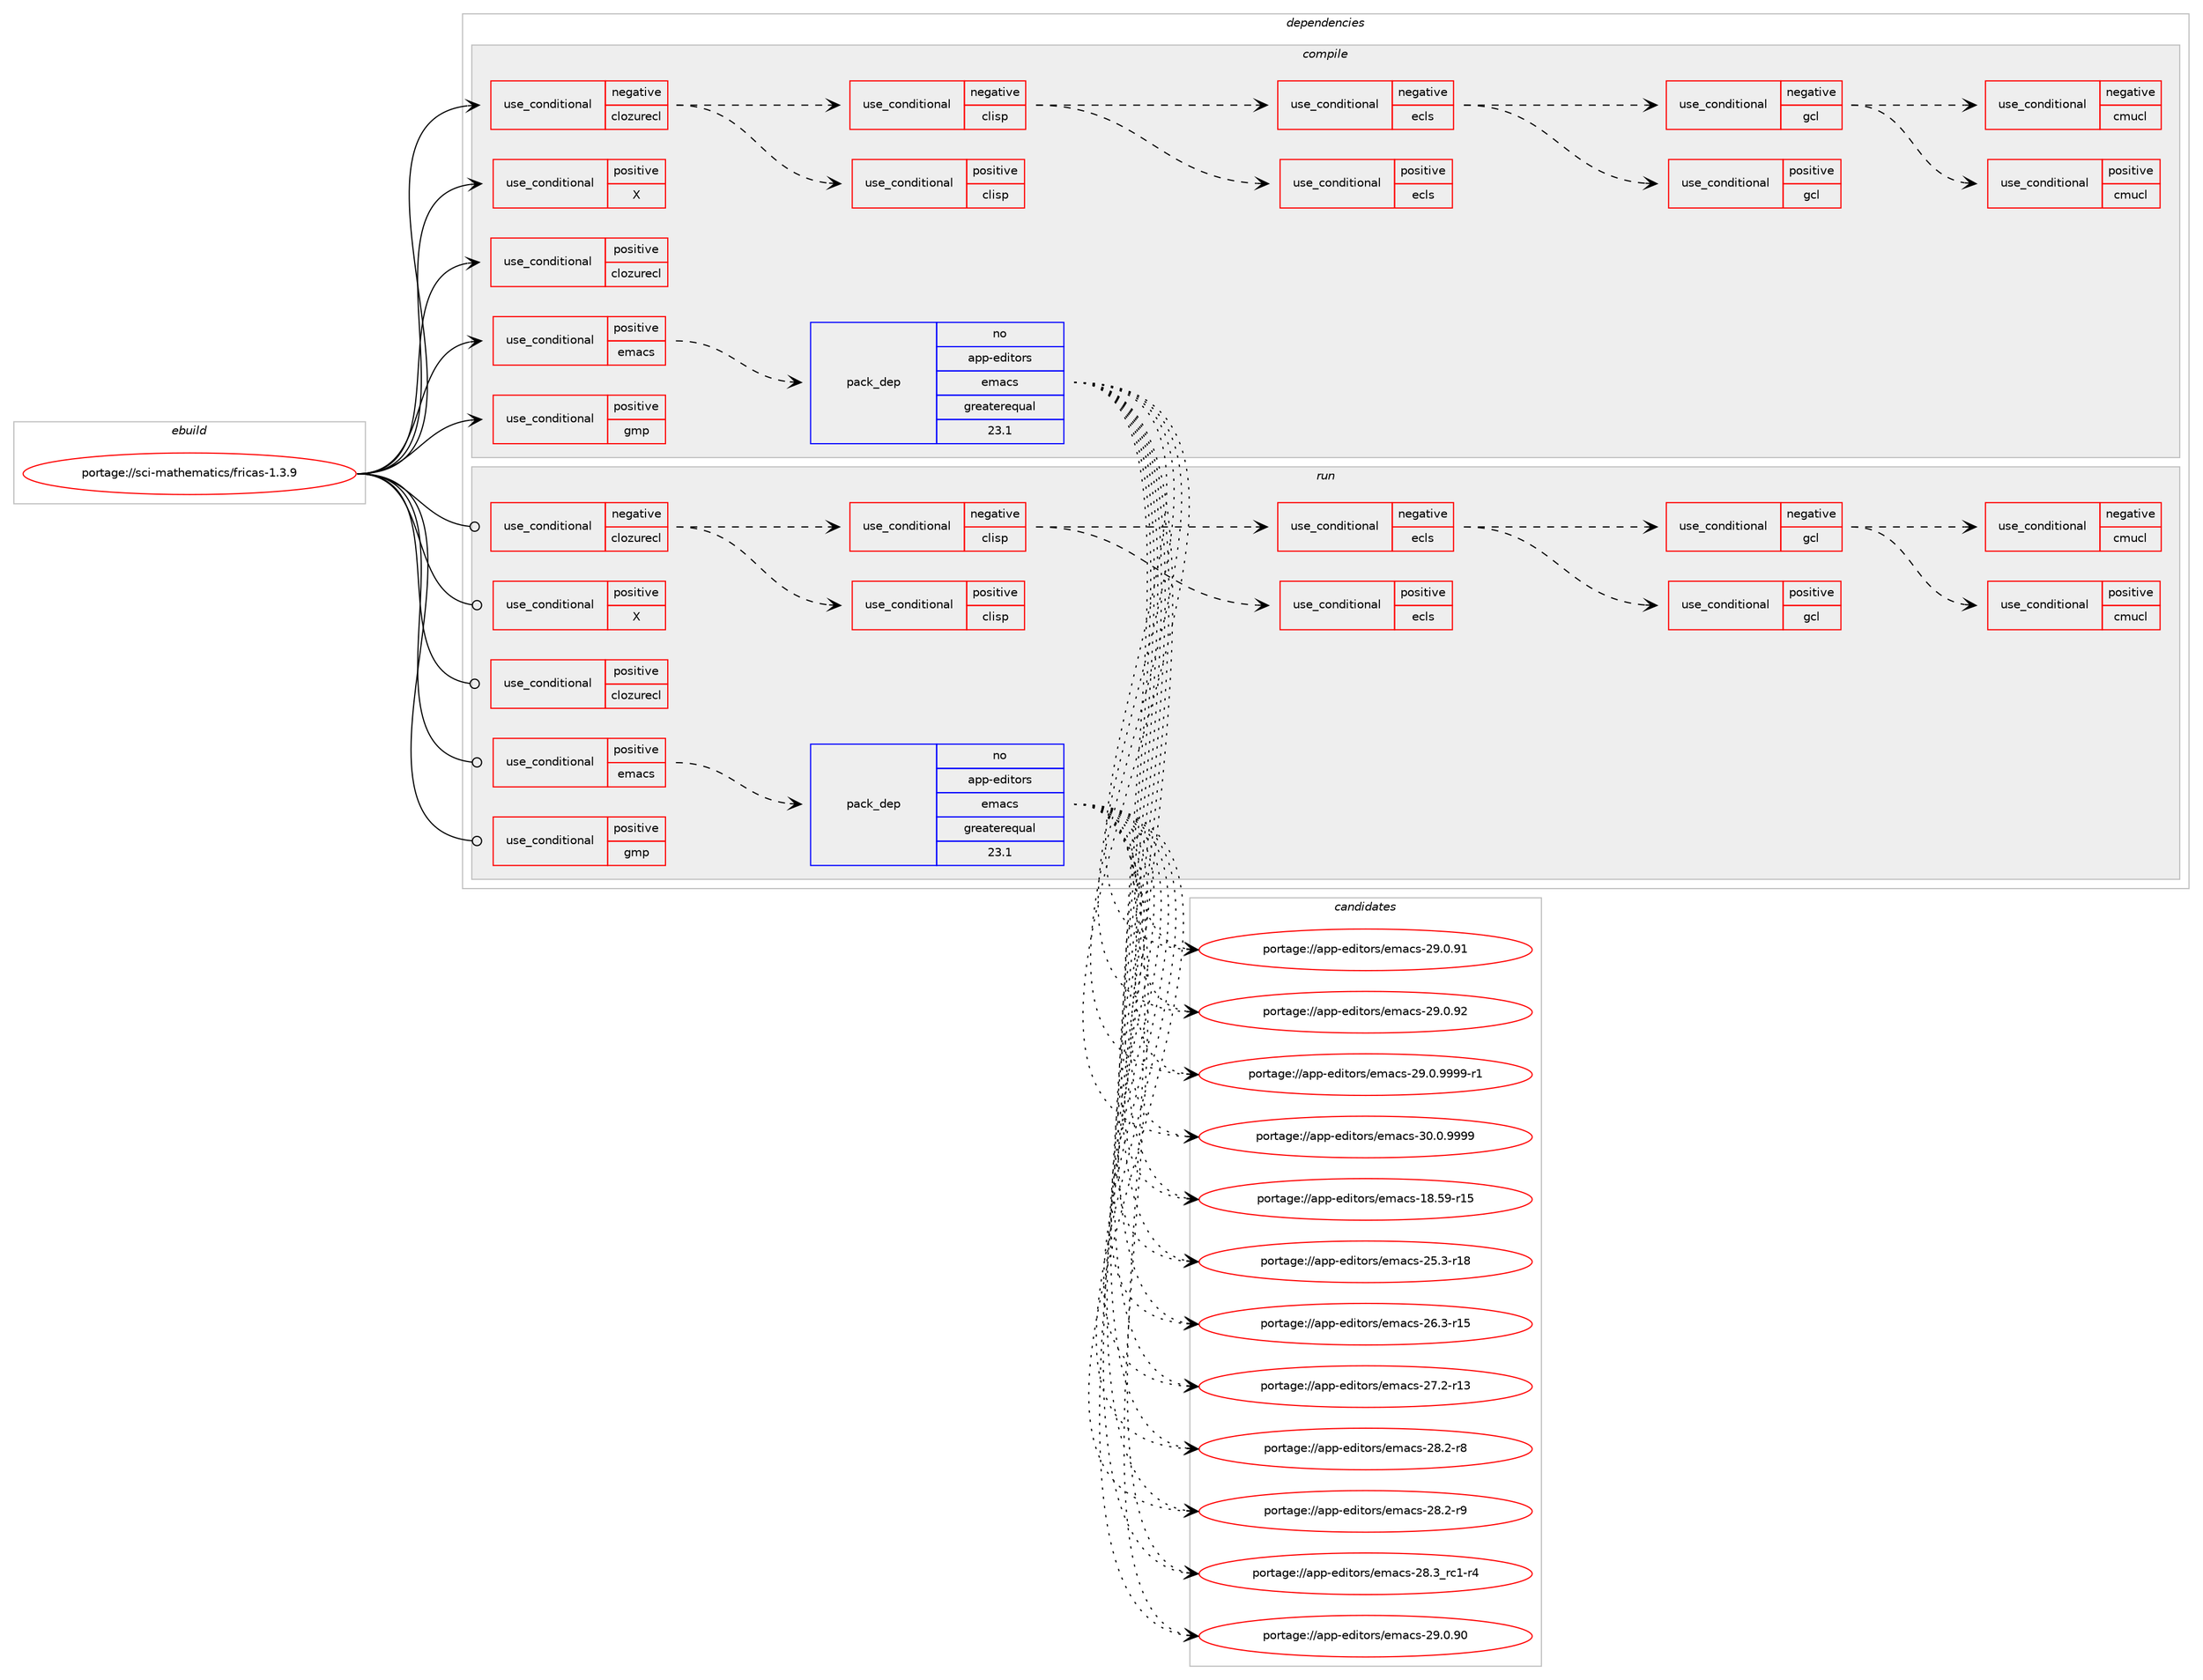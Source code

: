 digraph prolog {

# *************
# Graph options
# *************

newrank=true;
concentrate=true;
compound=true;
graph [rankdir=LR,fontname=Helvetica,fontsize=10,ranksep=1.5];#, ranksep=2.5, nodesep=0.2];
edge  [arrowhead=vee];
node  [fontname=Helvetica,fontsize=10];

# **********
# The ebuild
# **********

subgraph cluster_leftcol {
color=gray;
rank=same;
label=<<i>ebuild</i>>;
id [label="portage://sci-mathematics/fricas-1.3.9", color=red, width=4, href="../sci-mathematics/fricas-1.3.9.svg"];
}

# ****************
# The dependencies
# ****************

subgraph cluster_midcol {
color=gray;
label=<<i>dependencies</i>>;
subgraph cluster_compile {
fillcolor="#eeeeee";
style=filled;
label=<<i>compile</i>>;
subgraph cond66 {
dependency159 [label=<<TABLE BORDER="0" CELLBORDER="1" CELLSPACING="0" CELLPADDING="4"><TR><TD ROWSPAN="3" CELLPADDING="10">use_conditional</TD></TR><TR><TD>negative</TD></TR><TR><TD>clozurecl</TD></TR></TABLE>>, shape=none, color=red];
subgraph cond67 {
dependency160 [label=<<TABLE BORDER="0" CELLBORDER="1" CELLSPACING="0" CELLPADDING="4"><TR><TD ROWSPAN="3" CELLPADDING="10">use_conditional</TD></TR><TR><TD>positive</TD></TR><TR><TD>clisp</TD></TR></TABLE>>, shape=none, color=red];
# *** BEGIN UNKNOWN DEPENDENCY TYPE (TODO) ***
# dependency160 -> package_dependency(portage://sci-mathematics/fricas-1.3.9,install,no,dev-lisp,clisp,none,[,,],any_same_slot,[])
# *** END UNKNOWN DEPENDENCY TYPE (TODO) ***

}
dependency159:e -> dependency160:w [weight=20,style="dashed",arrowhead="vee"];
subgraph cond68 {
dependency161 [label=<<TABLE BORDER="0" CELLBORDER="1" CELLSPACING="0" CELLPADDING="4"><TR><TD ROWSPAN="3" CELLPADDING="10">use_conditional</TD></TR><TR><TD>negative</TD></TR><TR><TD>clisp</TD></TR></TABLE>>, shape=none, color=red];
subgraph cond69 {
dependency162 [label=<<TABLE BORDER="0" CELLBORDER="1" CELLSPACING="0" CELLPADDING="4"><TR><TD ROWSPAN="3" CELLPADDING="10">use_conditional</TD></TR><TR><TD>positive</TD></TR><TR><TD>ecls</TD></TR></TABLE>>, shape=none, color=red];
# *** BEGIN UNKNOWN DEPENDENCY TYPE (TODO) ***
# dependency162 -> package_dependency(portage://sci-mathematics/fricas-1.3.9,install,no,dev-lisp,ecls,none,[,,],any_same_slot,[])
# *** END UNKNOWN DEPENDENCY TYPE (TODO) ***

}
dependency161:e -> dependency162:w [weight=20,style="dashed",arrowhead="vee"];
subgraph cond70 {
dependency163 [label=<<TABLE BORDER="0" CELLBORDER="1" CELLSPACING="0" CELLPADDING="4"><TR><TD ROWSPAN="3" CELLPADDING="10">use_conditional</TD></TR><TR><TD>negative</TD></TR><TR><TD>ecls</TD></TR></TABLE>>, shape=none, color=red];
subgraph cond71 {
dependency164 [label=<<TABLE BORDER="0" CELLBORDER="1" CELLSPACING="0" CELLPADDING="4"><TR><TD ROWSPAN="3" CELLPADDING="10">use_conditional</TD></TR><TR><TD>positive</TD></TR><TR><TD>gcl</TD></TR></TABLE>>, shape=none, color=red];
# *** BEGIN UNKNOWN DEPENDENCY TYPE (TODO) ***
# dependency164 -> package_dependency(portage://sci-mathematics/fricas-1.3.9,install,no,dev-lisp,gcl,none,[,,],any_same_slot,[])
# *** END UNKNOWN DEPENDENCY TYPE (TODO) ***

}
dependency163:e -> dependency164:w [weight=20,style="dashed",arrowhead="vee"];
subgraph cond72 {
dependency165 [label=<<TABLE BORDER="0" CELLBORDER="1" CELLSPACING="0" CELLPADDING="4"><TR><TD ROWSPAN="3" CELLPADDING="10">use_conditional</TD></TR><TR><TD>negative</TD></TR><TR><TD>gcl</TD></TR></TABLE>>, shape=none, color=red];
subgraph cond73 {
dependency166 [label=<<TABLE BORDER="0" CELLBORDER="1" CELLSPACING="0" CELLPADDING="4"><TR><TD ROWSPAN="3" CELLPADDING="10">use_conditional</TD></TR><TR><TD>positive</TD></TR><TR><TD>cmucl</TD></TR></TABLE>>, shape=none, color=red];
# *** BEGIN UNKNOWN DEPENDENCY TYPE (TODO) ***
# dependency166 -> package_dependency(portage://sci-mathematics/fricas-1.3.9,install,no,dev-lisp,cmucl,none,[,,],any_same_slot,[])
# *** END UNKNOWN DEPENDENCY TYPE (TODO) ***

}
dependency165:e -> dependency166:w [weight=20,style="dashed",arrowhead="vee"];
subgraph cond74 {
dependency167 [label=<<TABLE BORDER="0" CELLBORDER="1" CELLSPACING="0" CELLPADDING="4"><TR><TD ROWSPAN="3" CELLPADDING="10">use_conditional</TD></TR><TR><TD>negative</TD></TR><TR><TD>cmucl</TD></TR></TABLE>>, shape=none, color=red];
# *** BEGIN UNKNOWN DEPENDENCY TYPE (TODO) ***
# dependency167 -> package_dependency(portage://sci-mathematics/fricas-1.3.9,install,no,dev-lisp,sbcl,none,[,,],any_same_slot,[])
# *** END UNKNOWN DEPENDENCY TYPE (TODO) ***

}
dependency165:e -> dependency167:w [weight=20,style="dashed",arrowhead="vee"];
}
dependency163:e -> dependency165:w [weight=20,style="dashed",arrowhead="vee"];
}
dependency161:e -> dependency163:w [weight=20,style="dashed",arrowhead="vee"];
}
dependency159:e -> dependency161:w [weight=20,style="dashed",arrowhead="vee"];
}
id:e -> dependency159:w [weight=20,style="solid",arrowhead="vee"];
subgraph cond75 {
dependency168 [label=<<TABLE BORDER="0" CELLBORDER="1" CELLSPACING="0" CELLPADDING="4"><TR><TD ROWSPAN="3" CELLPADDING="10">use_conditional</TD></TR><TR><TD>positive</TD></TR><TR><TD>X</TD></TR></TABLE>>, shape=none, color=red];
# *** BEGIN UNKNOWN DEPENDENCY TYPE (TODO) ***
# dependency168 -> package_dependency(portage://sci-mathematics/fricas-1.3.9,install,no,x11-libs,libXpm,none,[,,],[],[])
# *** END UNKNOWN DEPENDENCY TYPE (TODO) ***

# *** BEGIN UNKNOWN DEPENDENCY TYPE (TODO) ***
# dependency168 -> package_dependency(portage://sci-mathematics/fricas-1.3.9,install,no,x11-libs,libICE,none,[,,],[],[])
# *** END UNKNOWN DEPENDENCY TYPE (TODO) ***

}
id:e -> dependency168:w [weight=20,style="solid",arrowhead="vee"];
subgraph cond76 {
dependency169 [label=<<TABLE BORDER="0" CELLBORDER="1" CELLSPACING="0" CELLPADDING="4"><TR><TD ROWSPAN="3" CELLPADDING="10">use_conditional</TD></TR><TR><TD>positive</TD></TR><TR><TD>clozurecl</TD></TR></TABLE>>, shape=none, color=red];
# *** BEGIN UNKNOWN DEPENDENCY TYPE (TODO) ***
# dependency169 -> package_dependency(portage://sci-mathematics/fricas-1.3.9,install,no,dev-lisp,clozurecl,none,[,,],any_same_slot,[])
# *** END UNKNOWN DEPENDENCY TYPE (TODO) ***

}
id:e -> dependency169:w [weight=20,style="solid",arrowhead="vee"];
subgraph cond77 {
dependency170 [label=<<TABLE BORDER="0" CELLBORDER="1" CELLSPACING="0" CELLPADDING="4"><TR><TD ROWSPAN="3" CELLPADDING="10">use_conditional</TD></TR><TR><TD>positive</TD></TR><TR><TD>emacs</TD></TR></TABLE>>, shape=none, color=red];
subgraph pack86 {
dependency171 [label=<<TABLE BORDER="0" CELLBORDER="1" CELLSPACING="0" CELLPADDING="4" WIDTH="220"><TR><TD ROWSPAN="6" CELLPADDING="30">pack_dep</TD></TR><TR><TD WIDTH="110">no</TD></TR><TR><TD>app-editors</TD></TR><TR><TD>emacs</TD></TR><TR><TD>greaterequal</TD></TR><TR><TD>23.1</TD></TR></TABLE>>, shape=none, color=blue];
}
dependency170:e -> dependency171:w [weight=20,style="dashed",arrowhead="vee"];
}
id:e -> dependency170:w [weight=20,style="solid",arrowhead="vee"];
subgraph cond78 {
dependency172 [label=<<TABLE BORDER="0" CELLBORDER="1" CELLSPACING="0" CELLPADDING="4"><TR><TD ROWSPAN="3" CELLPADDING="10">use_conditional</TD></TR><TR><TD>positive</TD></TR><TR><TD>gmp</TD></TR></TABLE>>, shape=none, color=red];
# *** BEGIN UNKNOWN DEPENDENCY TYPE (TODO) ***
# dependency172 -> package_dependency(portage://sci-mathematics/fricas-1.3.9,install,no,dev-libs,gmp,none,[,,],any_same_slot,[])
# *** END UNKNOWN DEPENDENCY TYPE (TODO) ***

}
id:e -> dependency172:w [weight=20,style="solid",arrowhead="vee"];
}
subgraph cluster_compileandrun {
fillcolor="#eeeeee";
style=filled;
label=<<i>compile and run</i>>;
}
subgraph cluster_run {
fillcolor="#eeeeee";
style=filled;
label=<<i>run</i>>;
subgraph cond79 {
dependency173 [label=<<TABLE BORDER="0" CELLBORDER="1" CELLSPACING="0" CELLPADDING="4"><TR><TD ROWSPAN="3" CELLPADDING="10">use_conditional</TD></TR><TR><TD>negative</TD></TR><TR><TD>clozurecl</TD></TR></TABLE>>, shape=none, color=red];
subgraph cond80 {
dependency174 [label=<<TABLE BORDER="0" CELLBORDER="1" CELLSPACING="0" CELLPADDING="4"><TR><TD ROWSPAN="3" CELLPADDING="10">use_conditional</TD></TR><TR><TD>positive</TD></TR><TR><TD>clisp</TD></TR></TABLE>>, shape=none, color=red];
# *** BEGIN UNKNOWN DEPENDENCY TYPE (TODO) ***
# dependency174 -> package_dependency(portage://sci-mathematics/fricas-1.3.9,run,no,dev-lisp,clisp,none,[,,],any_same_slot,[])
# *** END UNKNOWN DEPENDENCY TYPE (TODO) ***

}
dependency173:e -> dependency174:w [weight=20,style="dashed",arrowhead="vee"];
subgraph cond81 {
dependency175 [label=<<TABLE BORDER="0" CELLBORDER="1" CELLSPACING="0" CELLPADDING="4"><TR><TD ROWSPAN="3" CELLPADDING="10">use_conditional</TD></TR><TR><TD>negative</TD></TR><TR><TD>clisp</TD></TR></TABLE>>, shape=none, color=red];
subgraph cond82 {
dependency176 [label=<<TABLE BORDER="0" CELLBORDER="1" CELLSPACING="0" CELLPADDING="4"><TR><TD ROWSPAN="3" CELLPADDING="10">use_conditional</TD></TR><TR><TD>positive</TD></TR><TR><TD>ecls</TD></TR></TABLE>>, shape=none, color=red];
# *** BEGIN UNKNOWN DEPENDENCY TYPE (TODO) ***
# dependency176 -> package_dependency(portage://sci-mathematics/fricas-1.3.9,run,no,dev-lisp,ecls,none,[,,],any_same_slot,[])
# *** END UNKNOWN DEPENDENCY TYPE (TODO) ***

}
dependency175:e -> dependency176:w [weight=20,style="dashed",arrowhead="vee"];
subgraph cond83 {
dependency177 [label=<<TABLE BORDER="0" CELLBORDER="1" CELLSPACING="0" CELLPADDING="4"><TR><TD ROWSPAN="3" CELLPADDING="10">use_conditional</TD></TR><TR><TD>negative</TD></TR><TR><TD>ecls</TD></TR></TABLE>>, shape=none, color=red];
subgraph cond84 {
dependency178 [label=<<TABLE BORDER="0" CELLBORDER="1" CELLSPACING="0" CELLPADDING="4"><TR><TD ROWSPAN="3" CELLPADDING="10">use_conditional</TD></TR><TR><TD>positive</TD></TR><TR><TD>gcl</TD></TR></TABLE>>, shape=none, color=red];
# *** BEGIN UNKNOWN DEPENDENCY TYPE (TODO) ***
# dependency178 -> package_dependency(portage://sci-mathematics/fricas-1.3.9,run,no,dev-lisp,gcl,none,[,,],any_same_slot,[])
# *** END UNKNOWN DEPENDENCY TYPE (TODO) ***

}
dependency177:e -> dependency178:w [weight=20,style="dashed",arrowhead="vee"];
subgraph cond85 {
dependency179 [label=<<TABLE BORDER="0" CELLBORDER="1" CELLSPACING="0" CELLPADDING="4"><TR><TD ROWSPAN="3" CELLPADDING="10">use_conditional</TD></TR><TR><TD>negative</TD></TR><TR><TD>gcl</TD></TR></TABLE>>, shape=none, color=red];
subgraph cond86 {
dependency180 [label=<<TABLE BORDER="0" CELLBORDER="1" CELLSPACING="0" CELLPADDING="4"><TR><TD ROWSPAN="3" CELLPADDING="10">use_conditional</TD></TR><TR><TD>positive</TD></TR><TR><TD>cmucl</TD></TR></TABLE>>, shape=none, color=red];
# *** BEGIN UNKNOWN DEPENDENCY TYPE (TODO) ***
# dependency180 -> package_dependency(portage://sci-mathematics/fricas-1.3.9,run,no,dev-lisp,cmucl,none,[,,],any_same_slot,[])
# *** END UNKNOWN DEPENDENCY TYPE (TODO) ***

}
dependency179:e -> dependency180:w [weight=20,style="dashed",arrowhead="vee"];
subgraph cond87 {
dependency181 [label=<<TABLE BORDER="0" CELLBORDER="1" CELLSPACING="0" CELLPADDING="4"><TR><TD ROWSPAN="3" CELLPADDING="10">use_conditional</TD></TR><TR><TD>negative</TD></TR><TR><TD>cmucl</TD></TR></TABLE>>, shape=none, color=red];
# *** BEGIN UNKNOWN DEPENDENCY TYPE (TODO) ***
# dependency181 -> package_dependency(portage://sci-mathematics/fricas-1.3.9,run,no,dev-lisp,sbcl,none,[,,],any_same_slot,[])
# *** END UNKNOWN DEPENDENCY TYPE (TODO) ***

}
dependency179:e -> dependency181:w [weight=20,style="dashed",arrowhead="vee"];
}
dependency177:e -> dependency179:w [weight=20,style="dashed",arrowhead="vee"];
}
dependency175:e -> dependency177:w [weight=20,style="dashed",arrowhead="vee"];
}
dependency173:e -> dependency175:w [weight=20,style="dashed",arrowhead="vee"];
}
id:e -> dependency173:w [weight=20,style="solid",arrowhead="odot"];
subgraph cond88 {
dependency182 [label=<<TABLE BORDER="0" CELLBORDER="1" CELLSPACING="0" CELLPADDING="4"><TR><TD ROWSPAN="3" CELLPADDING="10">use_conditional</TD></TR><TR><TD>positive</TD></TR><TR><TD>X</TD></TR></TABLE>>, shape=none, color=red];
# *** BEGIN UNKNOWN DEPENDENCY TYPE (TODO) ***
# dependency182 -> package_dependency(portage://sci-mathematics/fricas-1.3.9,run,no,x11-libs,libXpm,none,[,,],[],[])
# *** END UNKNOWN DEPENDENCY TYPE (TODO) ***

# *** BEGIN UNKNOWN DEPENDENCY TYPE (TODO) ***
# dependency182 -> package_dependency(portage://sci-mathematics/fricas-1.3.9,run,no,x11-libs,libICE,none,[,,],[],[])
# *** END UNKNOWN DEPENDENCY TYPE (TODO) ***

}
id:e -> dependency182:w [weight=20,style="solid",arrowhead="odot"];
subgraph cond89 {
dependency183 [label=<<TABLE BORDER="0" CELLBORDER="1" CELLSPACING="0" CELLPADDING="4"><TR><TD ROWSPAN="3" CELLPADDING="10">use_conditional</TD></TR><TR><TD>positive</TD></TR><TR><TD>clozurecl</TD></TR></TABLE>>, shape=none, color=red];
# *** BEGIN UNKNOWN DEPENDENCY TYPE (TODO) ***
# dependency183 -> package_dependency(portage://sci-mathematics/fricas-1.3.9,run,no,dev-lisp,clozurecl,none,[,,],any_same_slot,[])
# *** END UNKNOWN DEPENDENCY TYPE (TODO) ***

}
id:e -> dependency183:w [weight=20,style="solid",arrowhead="odot"];
subgraph cond90 {
dependency184 [label=<<TABLE BORDER="0" CELLBORDER="1" CELLSPACING="0" CELLPADDING="4"><TR><TD ROWSPAN="3" CELLPADDING="10">use_conditional</TD></TR><TR><TD>positive</TD></TR><TR><TD>emacs</TD></TR></TABLE>>, shape=none, color=red];
subgraph pack87 {
dependency185 [label=<<TABLE BORDER="0" CELLBORDER="1" CELLSPACING="0" CELLPADDING="4" WIDTH="220"><TR><TD ROWSPAN="6" CELLPADDING="30">pack_dep</TD></TR><TR><TD WIDTH="110">no</TD></TR><TR><TD>app-editors</TD></TR><TR><TD>emacs</TD></TR><TR><TD>greaterequal</TD></TR><TR><TD>23.1</TD></TR></TABLE>>, shape=none, color=blue];
}
dependency184:e -> dependency185:w [weight=20,style="dashed",arrowhead="vee"];
}
id:e -> dependency184:w [weight=20,style="solid",arrowhead="odot"];
subgraph cond91 {
dependency186 [label=<<TABLE BORDER="0" CELLBORDER="1" CELLSPACING="0" CELLPADDING="4"><TR><TD ROWSPAN="3" CELLPADDING="10">use_conditional</TD></TR><TR><TD>positive</TD></TR><TR><TD>gmp</TD></TR></TABLE>>, shape=none, color=red];
# *** BEGIN UNKNOWN DEPENDENCY TYPE (TODO) ***
# dependency186 -> package_dependency(portage://sci-mathematics/fricas-1.3.9,run,no,dev-libs,gmp,none,[,,],any_same_slot,[])
# *** END UNKNOWN DEPENDENCY TYPE (TODO) ***

}
id:e -> dependency186:w [weight=20,style="solid",arrowhead="odot"];
}
}

# **************
# The candidates
# **************

subgraph cluster_choices {
rank=same;
color=gray;
label=<<i>candidates</i>>;

subgraph choice86 {
color=black;
nodesep=1;
choice9711211245101100105116111114115471011099799115454956465357451144953 [label="portage://app-editors/emacs-18.59-r15", color=red, width=4,href="../app-editors/emacs-18.59-r15.svg"];
choice97112112451011001051161111141154710110997991154550534651451144956 [label="portage://app-editors/emacs-25.3-r18", color=red, width=4,href="../app-editors/emacs-25.3-r18.svg"];
choice97112112451011001051161111141154710110997991154550544651451144953 [label="portage://app-editors/emacs-26.3-r15", color=red, width=4,href="../app-editors/emacs-26.3-r15.svg"];
choice97112112451011001051161111141154710110997991154550554650451144951 [label="portage://app-editors/emacs-27.2-r13", color=red, width=4,href="../app-editors/emacs-27.2-r13.svg"];
choice971121124510110010511611111411547101109979911545505646504511456 [label="portage://app-editors/emacs-28.2-r8", color=red, width=4,href="../app-editors/emacs-28.2-r8.svg"];
choice971121124510110010511611111411547101109979911545505646504511457 [label="portage://app-editors/emacs-28.2-r9", color=red, width=4,href="../app-editors/emacs-28.2-r9.svg"];
choice971121124510110010511611111411547101109979911545505646519511499494511452 [label="portage://app-editors/emacs-28.3_rc1-r4", color=red, width=4,href="../app-editors/emacs-28.3_rc1-r4.svg"];
choice97112112451011001051161111141154710110997991154550574648465748 [label="portage://app-editors/emacs-29.0.90", color=red, width=4,href="../app-editors/emacs-29.0.90.svg"];
choice97112112451011001051161111141154710110997991154550574648465749 [label="portage://app-editors/emacs-29.0.91", color=red, width=4,href="../app-editors/emacs-29.0.91.svg"];
choice97112112451011001051161111141154710110997991154550574648465750 [label="portage://app-editors/emacs-29.0.92", color=red, width=4,href="../app-editors/emacs-29.0.92.svg"];
choice9711211245101100105116111114115471011099799115455057464846575757574511449 [label="portage://app-editors/emacs-29.0.9999-r1", color=red, width=4,href="../app-editors/emacs-29.0.9999-r1.svg"];
choice971121124510110010511611111411547101109979911545514846484657575757 [label="portage://app-editors/emacs-30.0.9999", color=red, width=4,href="../app-editors/emacs-30.0.9999.svg"];
dependency171:e -> choice9711211245101100105116111114115471011099799115454956465357451144953:w [style=dotted,weight="100"];
dependency171:e -> choice97112112451011001051161111141154710110997991154550534651451144956:w [style=dotted,weight="100"];
dependency171:e -> choice97112112451011001051161111141154710110997991154550544651451144953:w [style=dotted,weight="100"];
dependency171:e -> choice97112112451011001051161111141154710110997991154550554650451144951:w [style=dotted,weight="100"];
dependency171:e -> choice971121124510110010511611111411547101109979911545505646504511456:w [style=dotted,weight="100"];
dependency171:e -> choice971121124510110010511611111411547101109979911545505646504511457:w [style=dotted,weight="100"];
dependency171:e -> choice971121124510110010511611111411547101109979911545505646519511499494511452:w [style=dotted,weight="100"];
dependency171:e -> choice97112112451011001051161111141154710110997991154550574648465748:w [style=dotted,weight="100"];
dependency171:e -> choice97112112451011001051161111141154710110997991154550574648465749:w [style=dotted,weight="100"];
dependency171:e -> choice97112112451011001051161111141154710110997991154550574648465750:w [style=dotted,weight="100"];
dependency171:e -> choice9711211245101100105116111114115471011099799115455057464846575757574511449:w [style=dotted,weight="100"];
dependency171:e -> choice971121124510110010511611111411547101109979911545514846484657575757:w [style=dotted,weight="100"];
}
subgraph choice87 {
color=black;
nodesep=1;
choice9711211245101100105116111114115471011099799115454956465357451144953 [label="portage://app-editors/emacs-18.59-r15", color=red, width=4,href="../app-editors/emacs-18.59-r15.svg"];
choice97112112451011001051161111141154710110997991154550534651451144956 [label="portage://app-editors/emacs-25.3-r18", color=red, width=4,href="../app-editors/emacs-25.3-r18.svg"];
choice97112112451011001051161111141154710110997991154550544651451144953 [label="portage://app-editors/emacs-26.3-r15", color=red, width=4,href="../app-editors/emacs-26.3-r15.svg"];
choice97112112451011001051161111141154710110997991154550554650451144951 [label="portage://app-editors/emacs-27.2-r13", color=red, width=4,href="../app-editors/emacs-27.2-r13.svg"];
choice971121124510110010511611111411547101109979911545505646504511456 [label="portage://app-editors/emacs-28.2-r8", color=red, width=4,href="../app-editors/emacs-28.2-r8.svg"];
choice971121124510110010511611111411547101109979911545505646504511457 [label="portage://app-editors/emacs-28.2-r9", color=red, width=4,href="../app-editors/emacs-28.2-r9.svg"];
choice971121124510110010511611111411547101109979911545505646519511499494511452 [label="portage://app-editors/emacs-28.3_rc1-r4", color=red, width=4,href="../app-editors/emacs-28.3_rc1-r4.svg"];
choice97112112451011001051161111141154710110997991154550574648465748 [label="portage://app-editors/emacs-29.0.90", color=red, width=4,href="../app-editors/emacs-29.0.90.svg"];
choice97112112451011001051161111141154710110997991154550574648465749 [label="portage://app-editors/emacs-29.0.91", color=red, width=4,href="../app-editors/emacs-29.0.91.svg"];
choice97112112451011001051161111141154710110997991154550574648465750 [label="portage://app-editors/emacs-29.0.92", color=red, width=4,href="../app-editors/emacs-29.0.92.svg"];
choice9711211245101100105116111114115471011099799115455057464846575757574511449 [label="portage://app-editors/emacs-29.0.9999-r1", color=red, width=4,href="../app-editors/emacs-29.0.9999-r1.svg"];
choice971121124510110010511611111411547101109979911545514846484657575757 [label="portage://app-editors/emacs-30.0.9999", color=red, width=4,href="../app-editors/emacs-30.0.9999.svg"];
dependency185:e -> choice9711211245101100105116111114115471011099799115454956465357451144953:w [style=dotted,weight="100"];
dependency185:e -> choice97112112451011001051161111141154710110997991154550534651451144956:w [style=dotted,weight="100"];
dependency185:e -> choice97112112451011001051161111141154710110997991154550544651451144953:w [style=dotted,weight="100"];
dependency185:e -> choice97112112451011001051161111141154710110997991154550554650451144951:w [style=dotted,weight="100"];
dependency185:e -> choice971121124510110010511611111411547101109979911545505646504511456:w [style=dotted,weight="100"];
dependency185:e -> choice971121124510110010511611111411547101109979911545505646504511457:w [style=dotted,weight="100"];
dependency185:e -> choice971121124510110010511611111411547101109979911545505646519511499494511452:w [style=dotted,weight="100"];
dependency185:e -> choice97112112451011001051161111141154710110997991154550574648465748:w [style=dotted,weight="100"];
dependency185:e -> choice97112112451011001051161111141154710110997991154550574648465749:w [style=dotted,weight="100"];
dependency185:e -> choice97112112451011001051161111141154710110997991154550574648465750:w [style=dotted,weight="100"];
dependency185:e -> choice9711211245101100105116111114115471011099799115455057464846575757574511449:w [style=dotted,weight="100"];
dependency185:e -> choice971121124510110010511611111411547101109979911545514846484657575757:w [style=dotted,weight="100"];
}
}

}
